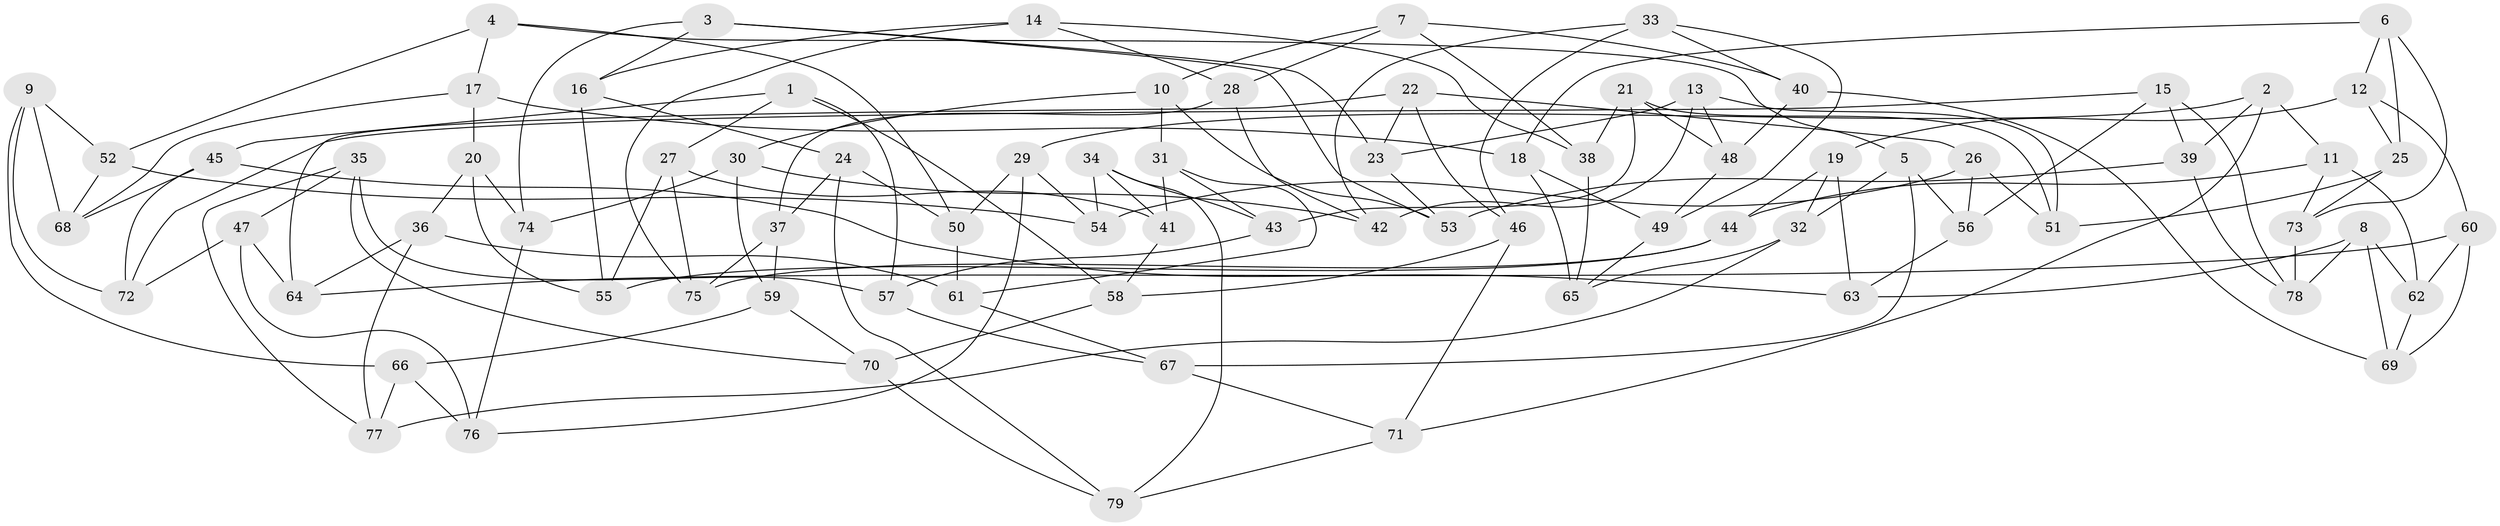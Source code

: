 // Generated by graph-tools (version 1.1) at 2025/37/03/09/25 02:37:48]
// undirected, 79 vertices, 158 edges
graph export_dot {
graph [start="1"]
  node [color=gray90,style=filled];
  1;
  2;
  3;
  4;
  5;
  6;
  7;
  8;
  9;
  10;
  11;
  12;
  13;
  14;
  15;
  16;
  17;
  18;
  19;
  20;
  21;
  22;
  23;
  24;
  25;
  26;
  27;
  28;
  29;
  30;
  31;
  32;
  33;
  34;
  35;
  36;
  37;
  38;
  39;
  40;
  41;
  42;
  43;
  44;
  45;
  46;
  47;
  48;
  49;
  50;
  51;
  52;
  53;
  54;
  55;
  56;
  57;
  58;
  59;
  60;
  61;
  62;
  63;
  64;
  65;
  66;
  67;
  68;
  69;
  70;
  71;
  72;
  73;
  74;
  75;
  76;
  77;
  78;
  79;
  1 -- 45;
  1 -- 57;
  1 -- 58;
  1 -- 27;
  2 -- 39;
  2 -- 29;
  2 -- 11;
  2 -- 71;
  3 -- 16;
  3 -- 74;
  3 -- 53;
  3 -- 23;
  4 -- 17;
  4 -- 50;
  4 -- 5;
  4 -- 52;
  5 -- 32;
  5 -- 67;
  5 -- 56;
  6 -- 73;
  6 -- 18;
  6 -- 12;
  6 -- 25;
  7 -- 28;
  7 -- 38;
  7 -- 40;
  7 -- 10;
  8 -- 63;
  8 -- 62;
  8 -- 69;
  8 -- 78;
  9 -- 68;
  9 -- 72;
  9 -- 66;
  9 -- 52;
  10 -- 31;
  10 -- 53;
  10 -- 30;
  11 -- 62;
  11 -- 73;
  11 -- 44;
  12 -- 60;
  12 -- 25;
  12 -- 19;
  13 -- 51;
  13 -- 42;
  13 -- 23;
  13 -- 48;
  14 -- 75;
  14 -- 28;
  14 -- 38;
  14 -- 16;
  15 -- 78;
  15 -- 56;
  15 -- 72;
  15 -- 39;
  16 -- 55;
  16 -- 24;
  17 -- 18;
  17 -- 68;
  17 -- 20;
  18 -- 49;
  18 -- 65;
  19 -- 32;
  19 -- 63;
  19 -- 44;
  20 -- 74;
  20 -- 55;
  20 -- 36;
  21 -- 43;
  21 -- 48;
  21 -- 51;
  21 -- 38;
  22 -- 26;
  22 -- 46;
  22 -- 64;
  22 -- 23;
  23 -- 53;
  24 -- 37;
  24 -- 79;
  24 -- 50;
  25 -- 73;
  25 -- 51;
  26 -- 56;
  26 -- 54;
  26 -- 51;
  27 -- 75;
  27 -- 55;
  27 -- 41;
  28 -- 37;
  28 -- 42;
  29 -- 50;
  29 -- 76;
  29 -- 54;
  30 -- 59;
  30 -- 42;
  30 -- 74;
  31 -- 43;
  31 -- 61;
  31 -- 41;
  32 -- 65;
  32 -- 77;
  33 -- 46;
  33 -- 49;
  33 -- 40;
  33 -- 42;
  34 -- 54;
  34 -- 41;
  34 -- 43;
  34 -- 79;
  35 -- 77;
  35 -- 47;
  35 -- 70;
  35 -- 57;
  36 -- 61;
  36 -- 77;
  36 -- 64;
  37 -- 75;
  37 -- 59;
  38 -- 65;
  39 -- 78;
  39 -- 53;
  40 -- 69;
  40 -- 48;
  41 -- 58;
  43 -- 57;
  44 -- 75;
  44 -- 55;
  45 -- 72;
  45 -- 68;
  45 -- 63;
  46 -- 71;
  46 -- 58;
  47 -- 64;
  47 -- 76;
  47 -- 72;
  48 -- 49;
  49 -- 65;
  50 -- 61;
  52 -- 68;
  52 -- 54;
  56 -- 63;
  57 -- 67;
  58 -- 70;
  59 -- 66;
  59 -- 70;
  60 -- 69;
  60 -- 62;
  60 -- 64;
  61 -- 67;
  62 -- 69;
  66 -- 77;
  66 -- 76;
  67 -- 71;
  70 -- 79;
  71 -- 79;
  73 -- 78;
  74 -- 76;
}
